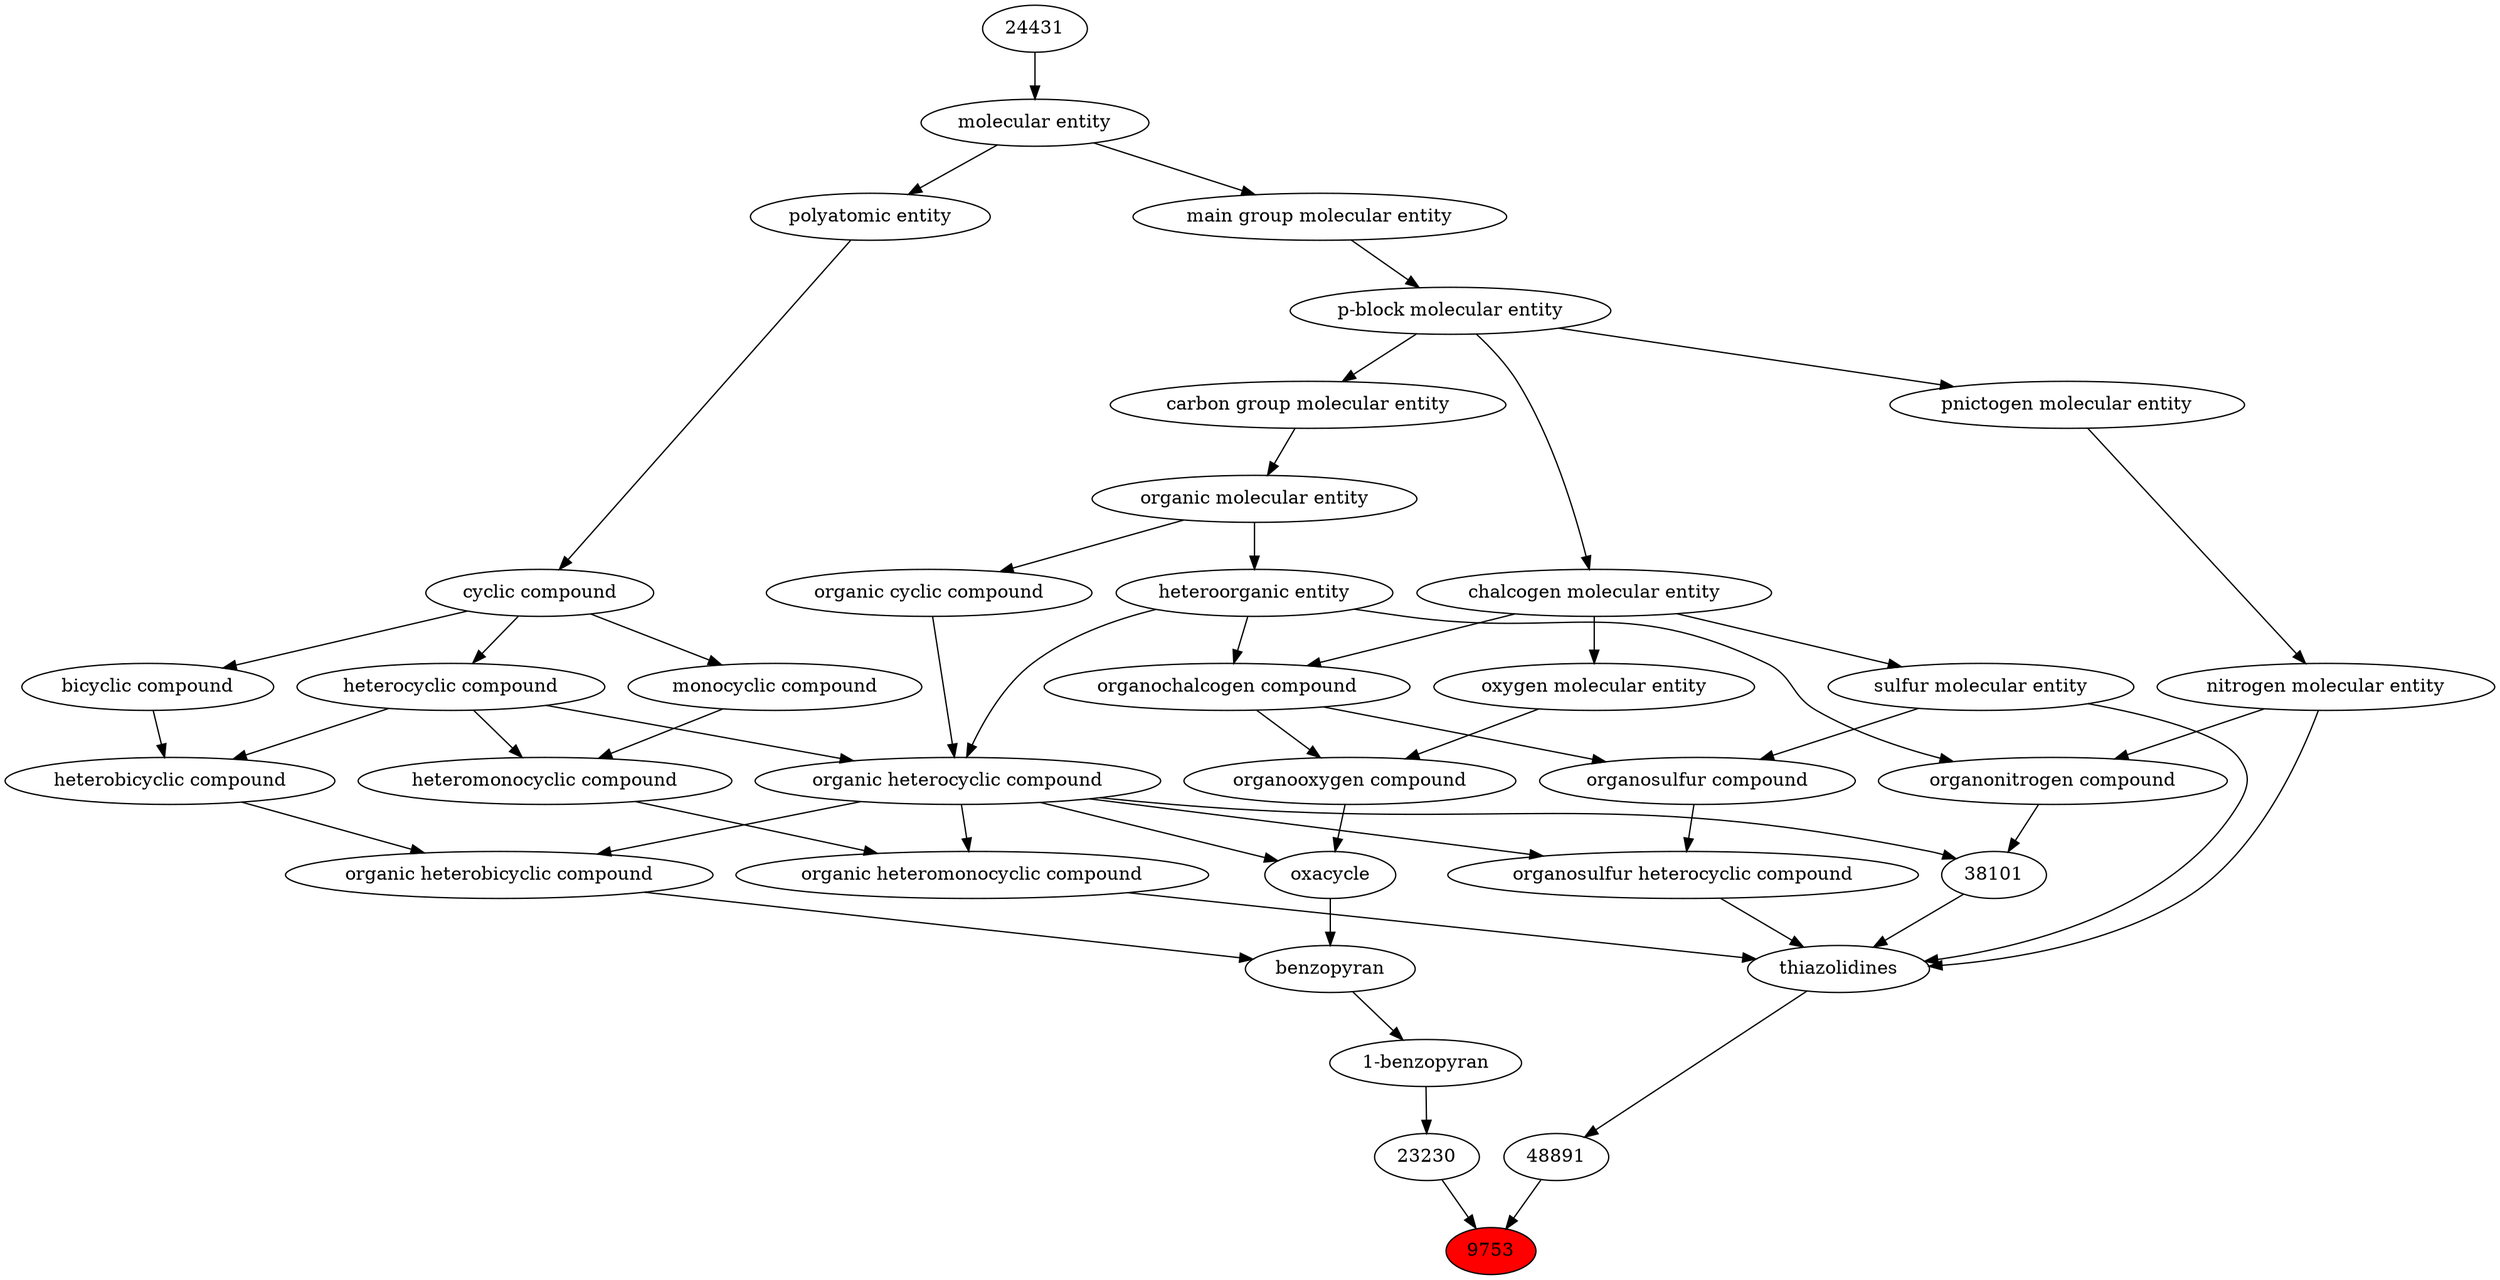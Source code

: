digraph tree{ 
9753 [label="9753" fillcolor=red style=filled]
23230 -> 9753
48891 -> 9753
23230 [label="23230"]
38443 -> 23230
48891 [label="48891"]
35622 -> 48891
38443 [label="1-benzopyran"]
22727 -> 38443
35622 [label="thiazolidines"]
51143 -> 35622
26835 -> 35622
25693 -> 35622
38101 -> 35622
38106 -> 35622
22727 [label="benzopyran"]
38104 -> 22727
27171 -> 22727
51143 [label="nitrogen molecular entity"]
33302 -> 51143
26835 [label="sulfur molecular entity"]
33304 -> 26835
25693 [label="organic heteromonocyclic compound"]
33670 -> 25693
24532 -> 25693
38101 [label="38101"]
24532 -> 38101
35352 -> 38101
38106 [label="organosulfur heterocyclic compound"]
33261 -> 38106
24532 -> 38106
38104 [label="oxacycle"]
24532 -> 38104
36963 -> 38104
27171 [label="organic heterobicyclic compound"]
33672 -> 27171
24532 -> 27171
33302 [label="pnictogen molecular entity"]
33675 -> 33302
33304 [label="chalcogen molecular entity"]
33675 -> 33304
33670 [label="heteromonocyclic compound"]
5686 -> 33670
33661 -> 33670
24532 [label="organic heterocyclic compound"]
33285 -> 24532
33832 -> 24532
5686 -> 24532
35352 [label="organonitrogen compound"]
51143 -> 35352
33285 -> 35352
33261 [label="organosulfur compound"]
36962 -> 33261
26835 -> 33261
36963 [label="organooxygen compound"]
36962 -> 36963
25806 -> 36963
33672 [label="heterobicyclic compound"]
33636 -> 33672
5686 -> 33672
33675 [label="p-block molecular entity"]
33579 -> 33675
5686 [label="heterocyclic compound"]
33595 -> 5686
33661 [label="monocyclic compound"]
33595 -> 33661
33285 [label="heteroorganic entity"]
50860 -> 33285
33832 [label="organic cyclic compound"]
50860 -> 33832
36962 [label="organochalcogen compound"]
33285 -> 36962
33304 -> 36962
25806 [label="oxygen molecular entity"]
33304 -> 25806
33636 [label="bicyclic compound"]
33595 -> 33636
33579 [label="main group molecular entity"]
23367 -> 33579
33595 [label="cyclic compound"]
36357 -> 33595
50860 [label="organic molecular entity"]
33582 -> 50860
23367 [label="molecular entity"]
24431 -> 23367
36357 [label="polyatomic entity"]
23367 -> 36357
33582 [label="carbon group molecular entity"]
33675 -> 33582
24431 [label="24431"]
}